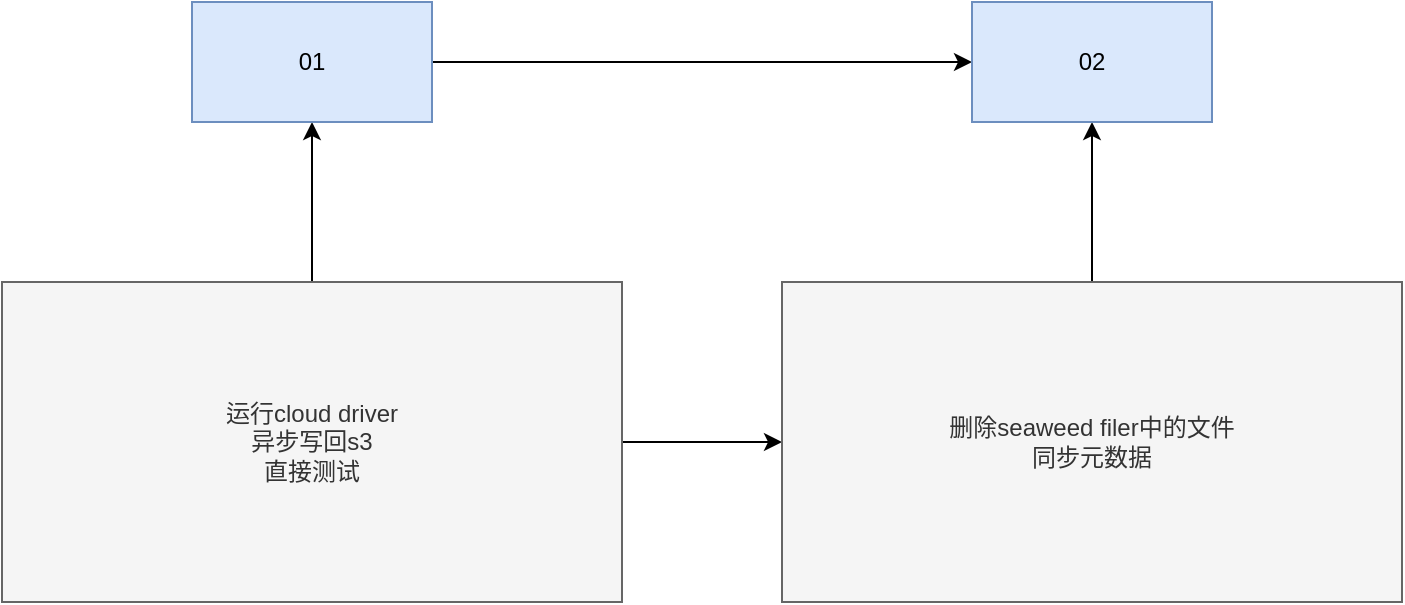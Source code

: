 <mxfile version="17.4.0" type="github">
  <diagram id="ktRO90Tz5rX7UoipWm3o" name="Page-1">
    <mxGraphModel dx="1426" dy="877" grid="1" gridSize="10" guides="1" tooltips="1" connect="1" arrows="1" fold="1" page="1" pageScale="1" pageWidth="827" pageHeight="1169" math="0" shadow="0">
      <root>
        <mxCell id="0" />
        <mxCell id="1" parent="0" />
        <mxCell id="tTCG_6ygQPpatBojDWRA-4" value="" style="edgeStyle=orthogonalEdgeStyle;rounded=0;orthogonalLoop=1;jettySize=auto;html=1;" edge="1" parent="1" source="tTCG_6ygQPpatBojDWRA-1" target="tTCG_6ygQPpatBojDWRA-3">
          <mxGeometry relative="1" as="geometry" />
        </mxCell>
        <mxCell id="tTCG_6ygQPpatBojDWRA-9" style="edgeStyle=orthogonalEdgeStyle;rounded=0;orthogonalLoop=1;jettySize=auto;html=1;exitX=0.5;exitY=0;exitDx=0;exitDy=0;entryX=0.5;entryY=1;entryDx=0;entryDy=0;" edge="1" parent="1" source="tTCG_6ygQPpatBojDWRA-1" target="tTCG_6ygQPpatBojDWRA-2">
          <mxGeometry relative="1" as="geometry" />
        </mxCell>
        <mxCell id="tTCG_6ygQPpatBojDWRA-1" value="运行cloud driver&lt;br&gt;异步写回s3&lt;br&gt;直接测试" style="rounded=0;whiteSpace=wrap;html=1;fillColor=#f5f5f5;fontColor=#333333;strokeColor=#666666;" vertex="1" parent="1">
          <mxGeometry x="90" y="280" width="310" height="160" as="geometry" />
        </mxCell>
        <mxCell id="tTCG_6ygQPpatBojDWRA-6" value="" style="edgeStyle=orthogonalEdgeStyle;rounded=0;orthogonalLoop=1;jettySize=auto;html=1;" edge="1" parent="1" source="tTCG_6ygQPpatBojDWRA-2" target="tTCG_6ygQPpatBojDWRA-5">
          <mxGeometry relative="1" as="geometry" />
        </mxCell>
        <mxCell id="tTCG_6ygQPpatBojDWRA-2" value="01" style="rounded=0;whiteSpace=wrap;html=1;fillColor=#dae8fc;strokeColor=#6c8ebf;" vertex="1" parent="1">
          <mxGeometry x="185" y="140" width="120" height="60" as="geometry" />
        </mxCell>
        <mxCell id="tTCG_6ygQPpatBojDWRA-10" style="edgeStyle=orthogonalEdgeStyle;rounded=0;orthogonalLoop=1;jettySize=auto;html=1;exitX=0.5;exitY=0;exitDx=0;exitDy=0;entryX=0.5;entryY=1;entryDx=0;entryDy=0;" edge="1" parent="1" source="tTCG_6ygQPpatBojDWRA-3" target="tTCG_6ygQPpatBojDWRA-5">
          <mxGeometry relative="1" as="geometry" />
        </mxCell>
        <mxCell id="tTCG_6ygQPpatBojDWRA-3" value="删除seaweed filer中的文件&lt;br&gt;同步元数据" style="rounded=0;whiteSpace=wrap;html=1;fillColor=#f5f5f5;fontColor=#333333;strokeColor=#666666;" vertex="1" parent="1">
          <mxGeometry x="480" y="280" width="310" height="160" as="geometry" />
        </mxCell>
        <mxCell id="tTCG_6ygQPpatBojDWRA-5" value="02" style="rounded=0;whiteSpace=wrap;html=1;fillColor=#dae8fc;strokeColor=#6c8ebf;" vertex="1" parent="1">
          <mxGeometry x="575" y="140" width="120" height="60" as="geometry" />
        </mxCell>
      </root>
    </mxGraphModel>
  </diagram>
</mxfile>
